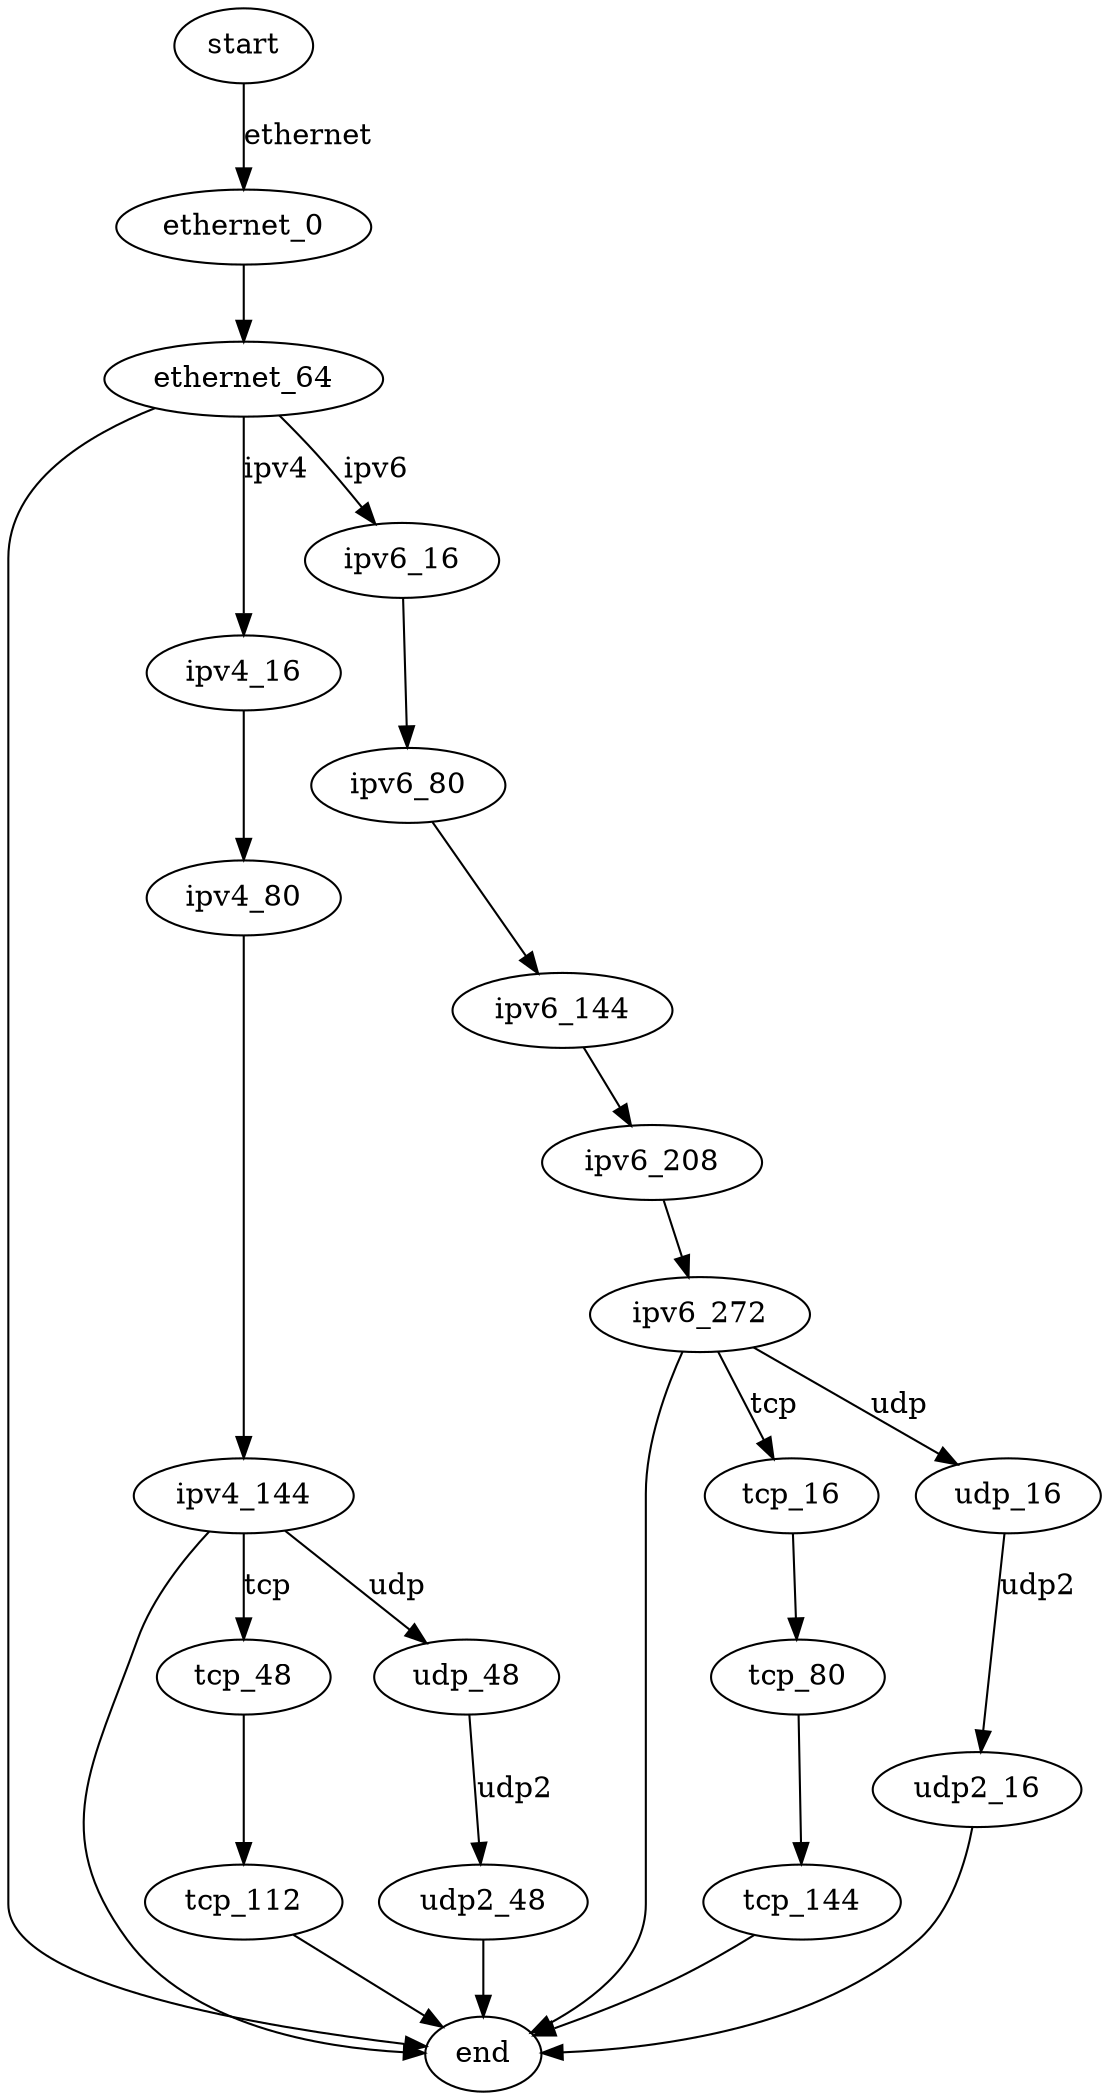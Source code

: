 strict digraph  {
<start>;
<end>;
ethernet_0 [header=ethernet, pos="(0, 7)"];
ethernet_64 [header=ethernet, pos="(64, 71)"];
ipv4_16 [header=ipv4, pos="(16, 23)"];
ipv4_80 [header=ipv4, pos="(80, 87)"];
ipv4_144 [header=ipv4, pos="(144, 151)"];
tcp_48 [header=tcp, pos="(48, 55)"];
tcp_112 [header=tcp, pos="(112, 119)"];
udp_48 [header=udp, pos="(48, 55)"];
udp2_48 [header=udp2, pos="(48, 55)"];
ipv6_16 [header=ipv6, pos="(16, 23)"];
ipv6_80 [header=ipv6, pos="(80, 87)"];
ipv6_144 [header=ipv6, pos="(144, 151)"];
ipv6_208 [header=ipv6, pos="(208, 215)"];
ipv6_272 [header=ipv6, pos="(272, 279)"];
tcp_16 [header=tcp, pos="(16, 23)"];
tcp_80 [header=tcp, pos="(80, 87)"];
tcp_144 [header=tcp, pos="(144, 151)"];
udp_16 [header=udp, pos="(16, 23)"];
udp2_16 [header=udp2, pos="(16, 23)"];
<start> -> ethernet_0  [label=ethernet];
ethernet_0 -> ethernet_64;
ethernet_64 -> ipv4_16  [label=ipv4];
ethernet_64 -> ipv6_16  [label=ipv6];
ethernet_64 -> <end>;
ipv4_16 -> ipv4_80;
ipv4_80 -> ipv4_144;
ipv4_144 -> tcp_48  [label=tcp];
ipv4_144 -> udp_48  [label=udp];
ipv4_144 -> <end>;
tcp_48 -> tcp_112;
tcp_112 -> <end>;
udp_48 -> udp2_48  [label=udp2];
udp2_48 -> <end>;
ipv6_16 -> ipv6_80;
ipv6_80 -> ipv6_144;
ipv6_144 -> ipv6_208;
ipv6_208 -> ipv6_272;
ipv6_272 -> tcp_16  [label=tcp];
ipv6_272 -> udp_16  [label=udp];
ipv6_272 -> <end>;
tcp_16 -> tcp_80;
tcp_80 -> tcp_144;
tcp_144 -> <end>;
udp_16 -> udp2_16  [label=udp2];
udp2_16 -> <end>;
}
